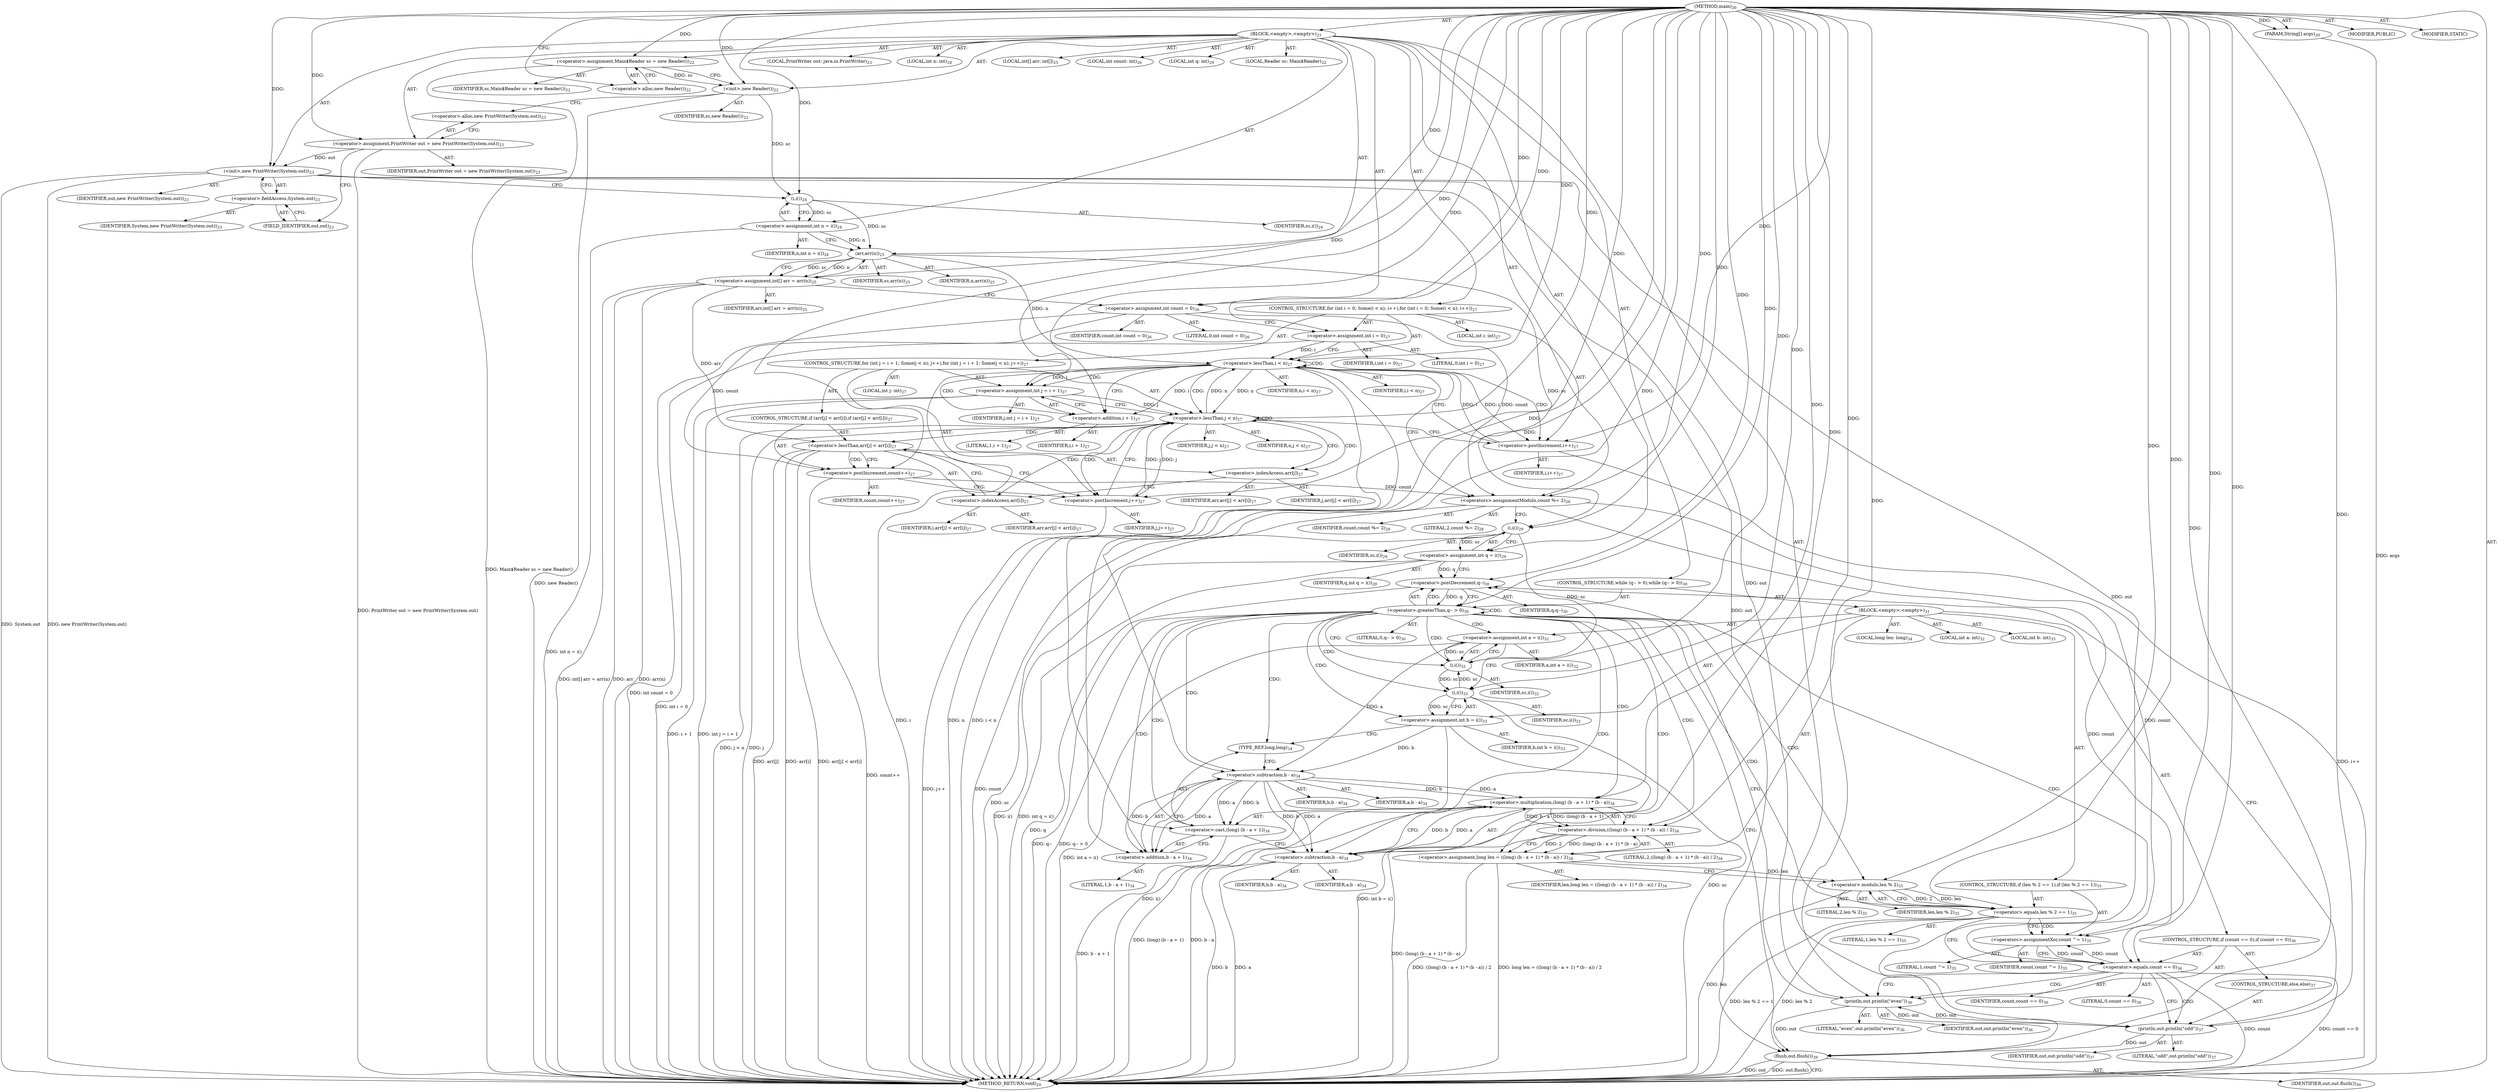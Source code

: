 digraph "main" {  
"70" [label = <(METHOD,main)<SUB>20</SUB>> ]
"71" [label = <(PARAM,String[] args)<SUB>20</SUB>> ]
"72" [label = <(BLOCK,&lt;empty&gt;,&lt;empty&gt;)<SUB>21</SUB>> ]
"18" [label = <(LOCAL,Reader sc: Main$Reader)<SUB>22</SUB>> ]
"73" [label = <(&lt;operator&gt;.assignment,Main$Reader sc = new Reader())<SUB>22</SUB>> ]
"74" [label = <(IDENTIFIER,sc,Main$Reader sc = new Reader())<SUB>22</SUB>> ]
"75" [label = <(&lt;operator&gt;.alloc,new Reader())<SUB>22</SUB>> ]
"76" [label = <(&lt;init&gt;,new Reader())<SUB>22</SUB>> ]
"17" [label = <(IDENTIFIER,sc,new Reader())<SUB>22</SUB>> ]
"20" [label = <(LOCAL,PrintWriter out: java.io.PrintWriter)<SUB>23</SUB>> ]
"77" [label = <(&lt;operator&gt;.assignment,PrintWriter out = new PrintWriter(System.out))<SUB>23</SUB>> ]
"78" [label = <(IDENTIFIER,out,PrintWriter out = new PrintWriter(System.out))<SUB>23</SUB>> ]
"79" [label = <(&lt;operator&gt;.alloc,new PrintWriter(System.out))<SUB>23</SUB>> ]
"80" [label = <(&lt;init&gt;,new PrintWriter(System.out))<SUB>23</SUB>> ]
"19" [label = <(IDENTIFIER,out,new PrintWriter(System.out))<SUB>23</SUB>> ]
"81" [label = <(&lt;operator&gt;.fieldAccess,System.out)<SUB>23</SUB>> ]
"82" [label = <(IDENTIFIER,System,new PrintWriter(System.out))<SUB>23</SUB>> ]
"83" [label = <(FIELD_IDENTIFIER,out,out)<SUB>23</SUB>> ]
"84" [label = <(LOCAL,int n: int)<SUB>24</SUB>> ]
"85" [label = <(&lt;operator&gt;.assignment,int n = i())<SUB>24</SUB>> ]
"86" [label = <(IDENTIFIER,n,int n = i())<SUB>24</SUB>> ]
"87" [label = <(i,i())<SUB>24</SUB>> ]
"88" [label = <(IDENTIFIER,sc,i())<SUB>24</SUB>> ]
"89" [label = <(LOCAL,int[] arr: int[])<SUB>25</SUB>> ]
"90" [label = <(&lt;operator&gt;.assignment,int[] arr = arr(n))<SUB>25</SUB>> ]
"91" [label = <(IDENTIFIER,arr,int[] arr = arr(n))<SUB>25</SUB>> ]
"92" [label = <(arr,arr(n))<SUB>25</SUB>> ]
"93" [label = <(IDENTIFIER,sc,arr(n))<SUB>25</SUB>> ]
"94" [label = <(IDENTIFIER,n,arr(n))<SUB>25</SUB>> ]
"95" [label = <(LOCAL,int count: int)<SUB>26</SUB>> ]
"96" [label = <(&lt;operator&gt;.assignment,int count = 0)<SUB>26</SUB>> ]
"97" [label = <(IDENTIFIER,count,int count = 0)<SUB>26</SUB>> ]
"98" [label = <(LITERAL,0,int count = 0)<SUB>26</SUB>> ]
"99" [label = <(CONTROL_STRUCTURE,for (int i = 0; Some(i &lt; n); i++),for (int i = 0; Some(i &lt; n); i++))<SUB>27</SUB>> ]
"100" [label = <(LOCAL,int i: int)<SUB>27</SUB>> ]
"101" [label = <(&lt;operator&gt;.assignment,int i = 0)<SUB>27</SUB>> ]
"102" [label = <(IDENTIFIER,i,int i = 0)<SUB>27</SUB>> ]
"103" [label = <(LITERAL,0,int i = 0)<SUB>27</SUB>> ]
"104" [label = <(&lt;operator&gt;.lessThan,i &lt; n)<SUB>27</SUB>> ]
"105" [label = <(IDENTIFIER,i,i &lt; n)<SUB>27</SUB>> ]
"106" [label = <(IDENTIFIER,n,i &lt; n)<SUB>27</SUB>> ]
"107" [label = <(&lt;operator&gt;.postIncrement,i++)<SUB>27</SUB>> ]
"108" [label = <(IDENTIFIER,i,i++)<SUB>27</SUB>> ]
"109" [label = <(CONTROL_STRUCTURE,for (int j = i + 1; Some(j &lt; n); j++),for (int j = i + 1; Some(j &lt; n); j++))<SUB>27</SUB>> ]
"110" [label = <(LOCAL,int j: int)<SUB>27</SUB>> ]
"111" [label = <(&lt;operator&gt;.assignment,int j = i + 1)<SUB>27</SUB>> ]
"112" [label = <(IDENTIFIER,j,int j = i + 1)<SUB>27</SUB>> ]
"113" [label = <(&lt;operator&gt;.addition,i + 1)<SUB>27</SUB>> ]
"114" [label = <(IDENTIFIER,i,i + 1)<SUB>27</SUB>> ]
"115" [label = <(LITERAL,1,i + 1)<SUB>27</SUB>> ]
"116" [label = <(&lt;operator&gt;.lessThan,j &lt; n)<SUB>27</SUB>> ]
"117" [label = <(IDENTIFIER,j,j &lt; n)<SUB>27</SUB>> ]
"118" [label = <(IDENTIFIER,n,j &lt; n)<SUB>27</SUB>> ]
"119" [label = <(&lt;operator&gt;.postIncrement,j++)<SUB>27</SUB>> ]
"120" [label = <(IDENTIFIER,j,j++)<SUB>27</SUB>> ]
"121" [label = <(CONTROL_STRUCTURE,if (arr[j] &lt; arr[i]),if (arr[j] &lt; arr[i]))<SUB>27</SUB>> ]
"122" [label = <(&lt;operator&gt;.lessThan,arr[j] &lt; arr[i])<SUB>27</SUB>> ]
"123" [label = <(&lt;operator&gt;.indexAccess,arr[j])<SUB>27</SUB>> ]
"124" [label = <(IDENTIFIER,arr,arr[j] &lt; arr[i])<SUB>27</SUB>> ]
"125" [label = <(IDENTIFIER,j,arr[j] &lt; arr[i])<SUB>27</SUB>> ]
"126" [label = <(&lt;operator&gt;.indexAccess,arr[i])<SUB>27</SUB>> ]
"127" [label = <(IDENTIFIER,arr,arr[j] &lt; arr[i])<SUB>27</SUB>> ]
"128" [label = <(IDENTIFIER,i,arr[j] &lt; arr[i])<SUB>27</SUB>> ]
"129" [label = <(&lt;operator&gt;.postIncrement,count++)<SUB>27</SUB>> ]
"130" [label = <(IDENTIFIER,count,count++)<SUB>27</SUB>> ]
"131" [label = <(&lt;operators&gt;.assignmentModulo,count %= 2)<SUB>28</SUB>> ]
"132" [label = <(IDENTIFIER,count,count %= 2)<SUB>28</SUB>> ]
"133" [label = <(LITERAL,2,count %= 2)<SUB>28</SUB>> ]
"134" [label = <(LOCAL,int q: int)<SUB>29</SUB>> ]
"135" [label = <(&lt;operator&gt;.assignment,int q = i())<SUB>29</SUB>> ]
"136" [label = <(IDENTIFIER,q,int q = i())<SUB>29</SUB>> ]
"137" [label = <(i,i())<SUB>29</SUB>> ]
"138" [label = <(IDENTIFIER,sc,i())<SUB>29</SUB>> ]
"139" [label = <(CONTROL_STRUCTURE,while (q-- &gt; 0),while (q-- &gt; 0))<SUB>30</SUB>> ]
"140" [label = <(&lt;operator&gt;.greaterThan,q-- &gt; 0)<SUB>30</SUB>> ]
"141" [label = <(&lt;operator&gt;.postDecrement,q--)<SUB>30</SUB>> ]
"142" [label = <(IDENTIFIER,q,q--)<SUB>30</SUB>> ]
"143" [label = <(LITERAL,0,q-- &gt; 0)<SUB>30</SUB>> ]
"144" [label = <(BLOCK,&lt;empty&gt;,&lt;empty&gt;)<SUB>31</SUB>> ]
"145" [label = <(LOCAL,int a: int)<SUB>32</SUB>> ]
"146" [label = <(&lt;operator&gt;.assignment,int a = i())<SUB>32</SUB>> ]
"147" [label = <(IDENTIFIER,a,int a = i())<SUB>32</SUB>> ]
"148" [label = <(i,i())<SUB>32</SUB>> ]
"149" [label = <(IDENTIFIER,sc,i())<SUB>32</SUB>> ]
"150" [label = <(LOCAL,int b: int)<SUB>33</SUB>> ]
"151" [label = <(&lt;operator&gt;.assignment,int b = i())<SUB>33</SUB>> ]
"152" [label = <(IDENTIFIER,b,int b = i())<SUB>33</SUB>> ]
"153" [label = <(i,i())<SUB>33</SUB>> ]
"154" [label = <(IDENTIFIER,sc,i())<SUB>33</SUB>> ]
"155" [label = <(LOCAL,long len: long)<SUB>34</SUB>> ]
"156" [label = <(&lt;operator&gt;.assignment,long len = ((long) (b - a + 1) * (b - a)) / 2)<SUB>34</SUB>> ]
"157" [label = <(IDENTIFIER,len,long len = ((long) (b - a + 1) * (b - a)) / 2)<SUB>34</SUB>> ]
"158" [label = <(&lt;operator&gt;.division,((long) (b - a + 1) * (b - a)) / 2)<SUB>34</SUB>> ]
"159" [label = <(&lt;operator&gt;.multiplication,(long) (b - a + 1) * (b - a))<SUB>34</SUB>> ]
"160" [label = <(&lt;operator&gt;.cast,(long) (b - a + 1))<SUB>34</SUB>> ]
"161" [label = <(TYPE_REF,long,long)<SUB>34</SUB>> ]
"162" [label = <(&lt;operator&gt;.addition,b - a + 1)<SUB>34</SUB>> ]
"163" [label = <(&lt;operator&gt;.subtraction,b - a)<SUB>34</SUB>> ]
"164" [label = <(IDENTIFIER,b,b - a)<SUB>34</SUB>> ]
"165" [label = <(IDENTIFIER,a,b - a)<SUB>34</SUB>> ]
"166" [label = <(LITERAL,1,b - a + 1)<SUB>34</SUB>> ]
"167" [label = <(&lt;operator&gt;.subtraction,b - a)<SUB>34</SUB>> ]
"168" [label = <(IDENTIFIER,b,b - a)<SUB>34</SUB>> ]
"169" [label = <(IDENTIFIER,a,b - a)<SUB>34</SUB>> ]
"170" [label = <(LITERAL,2,((long) (b - a + 1) * (b - a)) / 2)<SUB>34</SUB>> ]
"171" [label = <(CONTROL_STRUCTURE,if (len % 2 == 1),if (len % 2 == 1))<SUB>35</SUB>> ]
"172" [label = <(&lt;operator&gt;.equals,len % 2 == 1)<SUB>35</SUB>> ]
"173" [label = <(&lt;operator&gt;.modulo,len % 2)<SUB>35</SUB>> ]
"174" [label = <(IDENTIFIER,len,len % 2)<SUB>35</SUB>> ]
"175" [label = <(LITERAL,2,len % 2)<SUB>35</SUB>> ]
"176" [label = <(LITERAL,1,len % 2 == 1)<SUB>35</SUB>> ]
"177" [label = <(&lt;operators&gt;.assignmentXor,count ^= 1)<SUB>35</SUB>> ]
"178" [label = <(IDENTIFIER,count,count ^= 1)<SUB>35</SUB>> ]
"179" [label = <(LITERAL,1,count ^= 1)<SUB>35</SUB>> ]
"180" [label = <(CONTROL_STRUCTURE,if (count == 0),if (count == 0))<SUB>36</SUB>> ]
"181" [label = <(&lt;operator&gt;.equals,count == 0)<SUB>36</SUB>> ]
"182" [label = <(IDENTIFIER,count,count == 0)<SUB>36</SUB>> ]
"183" [label = <(LITERAL,0,count == 0)<SUB>36</SUB>> ]
"184" [label = <(println,out.println(&quot;even&quot;))<SUB>36</SUB>> ]
"185" [label = <(IDENTIFIER,out,out.println(&quot;even&quot;))<SUB>36</SUB>> ]
"186" [label = <(LITERAL,&quot;even&quot;,out.println(&quot;even&quot;))<SUB>36</SUB>> ]
"187" [label = <(CONTROL_STRUCTURE,else,else)<SUB>37</SUB>> ]
"188" [label = <(println,out.println(&quot;odd&quot;))<SUB>37</SUB>> ]
"189" [label = <(IDENTIFIER,out,out.println(&quot;odd&quot;))<SUB>37</SUB>> ]
"190" [label = <(LITERAL,&quot;odd&quot;,out.println(&quot;odd&quot;))<SUB>37</SUB>> ]
"191" [label = <(flush,out.flush())<SUB>39</SUB>> ]
"192" [label = <(IDENTIFIER,out,out.flush())<SUB>39</SUB>> ]
"193" [label = <(MODIFIER,PUBLIC)> ]
"194" [label = <(MODIFIER,STATIC)> ]
"195" [label = <(METHOD_RETURN,void)<SUB>20</SUB>> ]
  "70" -> "71"  [ label = "AST: "] 
  "70" -> "72"  [ label = "AST: "] 
  "70" -> "193"  [ label = "AST: "] 
  "70" -> "194"  [ label = "AST: "] 
  "70" -> "195"  [ label = "AST: "] 
  "72" -> "18"  [ label = "AST: "] 
  "72" -> "73"  [ label = "AST: "] 
  "72" -> "76"  [ label = "AST: "] 
  "72" -> "20"  [ label = "AST: "] 
  "72" -> "77"  [ label = "AST: "] 
  "72" -> "80"  [ label = "AST: "] 
  "72" -> "84"  [ label = "AST: "] 
  "72" -> "85"  [ label = "AST: "] 
  "72" -> "89"  [ label = "AST: "] 
  "72" -> "90"  [ label = "AST: "] 
  "72" -> "95"  [ label = "AST: "] 
  "72" -> "96"  [ label = "AST: "] 
  "72" -> "99"  [ label = "AST: "] 
  "72" -> "131"  [ label = "AST: "] 
  "72" -> "134"  [ label = "AST: "] 
  "72" -> "135"  [ label = "AST: "] 
  "72" -> "139"  [ label = "AST: "] 
  "72" -> "191"  [ label = "AST: "] 
  "73" -> "74"  [ label = "AST: "] 
  "73" -> "75"  [ label = "AST: "] 
  "76" -> "17"  [ label = "AST: "] 
  "77" -> "78"  [ label = "AST: "] 
  "77" -> "79"  [ label = "AST: "] 
  "80" -> "19"  [ label = "AST: "] 
  "80" -> "81"  [ label = "AST: "] 
  "81" -> "82"  [ label = "AST: "] 
  "81" -> "83"  [ label = "AST: "] 
  "85" -> "86"  [ label = "AST: "] 
  "85" -> "87"  [ label = "AST: "] 
  "87" -> "88"  [ label = "AST: "] 
  "90" -> "91"  [ label = "AST: "] 
  "90" -> "92"  [ label = "AST: "] 
  "92" -> "93"  [ label = "AST: "] 
  "92" -> "94"  [ label = "AST: "] 
  "96" -> "97"  [ label = "AST: "] 
  "96" -> "98"  [ label = "AST: "] 
  "99" -> "100"  [ label = "AST: "] 
  "99" -> "101"  [ label = "AST: "] 
  "99" -> "104"  [ label = "AST: "] 
  "99" -> "107"  [ label = "AST: "] 
  "99" -> "109"  [ label = "AST: "] 
  "101" -> "102"  [ label = "AST: "] 
  "101" -> "103"  [ label = "AST: "] 
  "104" -> "105"  [ label = "AST: "] 
  "104" -> "106"  [ label = "AST: "] 
  "107" -> "108"  [ label = "AST: "] 
  "109" -> "110"  [ label = "AST: "] 
  "109" -> "111"  [ label = "AST: "] 
  "109" -> "116"  [ label = "AST: "] 
  "109" -> "119"  [ label = "AST: "] 
  "109" -> "121"  [ label = "AST: "] 
  "111" -> "112"  [ label = "AST: "] 
  "111" -> "113"  [ label = "AST: "] 
  "113" -> "114"  [ label = "AST: "] 
  "113" -> "115"  [ label = "AST: "] 
  "116" -> "117"  [ label = "AST: "] 
  "116" -> "118"  [ label = "AST: "] 
  "119" -> "120"  [ label = "AST: "] 
  "121" -> "122"  [ label = "AST: "] 
  "121" -> "129"  [ label = "AST: "] 
  "122" -> "123"  [ label = "AST: "] 
  "122" -> "126"  [ label = "AST: "] 
  "123" -> "124"  [ label = "AST: "] 
  "123" -> "125"  [ label = "AST: "] 
  "126" -> "127"  [ label = "AST: "] 
  "126" -> "128"  [ label = "AST: "] 
  "129" -> "130"  [ label = "AST: "] 
  "131" -> "132"  [ label = "AST: "] 
  "131" -> "133"  [ label = "AST: "] 
  "135" -> "136"  [ label = "AST: "] 
  "135" -> "137"  [ label = "AST: "] 
  "137" -> "138"  [ label = "AST: "] 
  "139" -> "140"  [ label = "AST: "] 
  "139" -> "144"  [ label = "AST: "] 
  "140" -> "141"  [ label = "AST: "] 
  "140" -> "143"  [ label = "AST: "] 
  "141" -> "142"  [ label = "AST: "] 
  "144" -> "145"  [ label = "AST: "] 
  "144" -> "146"  [ label = "AST: "] 
  "144" -> "150"  [ label = "AST: "] 
  "144" -> "151"  [ label = "AST: "] 
  "144" -> "155"  [ label = "AST: "] 
  "144" -> "156"  [ label = "AST: "] 
  "144" -> "171"  [ label = "AST: "] 
  "144" -> "180"  [ label = "AST: "] 
  "146" -> "147"  [ label = "AST: "] 
  "146" -> "148"  [ label = "AST: "] 
  "148" -> "149"  [ label = "AST: "] 
  "151" -> "152"  [ label = "AST: "] 
  "151" -> "153"  [ label = "AST: "] 
  "153" -> "154"  [ label = "AST: "] 
  "156" -> "157"  [ label = "AST: "] 
  "156" -> "158"  [ label = "AST: "] 
  "158" -> "159"  [ label = "AST: "] 
  "158" -> "170"  [ label = "AST: "] 
  "159" -> "160"  [ label = "AST: "] 
  "159" -> "167"  [ label = "AST: "] 
  "160" -> "161"  [ label = "AST: "] 
  "160" -> "162"  [ label = "AST: "] 
  "162" -> "163"  [ label = "AST: "] 
  "162" -> "166"  [ label = "AST: "] 
  "163" -> "164"  [ label = "AST: "] 
  "163" -> "165"  [ label = "AST: "] 
  "167" -> "168"  [ label = "AST: "] 
  "167" -> "169"  [ label = "AST: "] 
  "171" -> "172"  [ label = "AST: "] 
  "171" -> "177"  [ label = "AST: "] 
  "172" -> "173"  [ label = "AST: "] 
  "172" -> "176"  [ label = "AST: "] 
  "173" -> "174"  [ label = "AST: "] 
  "173" -> "175"  [ label = "AST: "] 
  "177" -> "178"  [ label = "AST: "] 
  "177" -> "179"  [ label = "AST: "] 
  "180" -> "181"  [ label = "AST: "] 
  "180" -> "184"  [ label = "AST: "] 
  "180" -> "187"  [ label = "AST: "] 
  "181" -> "182"  [ label = "AST: "] 
  "181" -> "183"  [ label = "AST: "] 
  "184" -> "185"  [ label = "AST: "] 
  "184" -> "186"  [ label = "AST: "] 
  "187" -> "188"  [ label = "AST: "] 
  "188" -> "189"  [ label = "AST: "] 
  "188" -> "190"  [ label = "AST: "] 
  "191" -> "192"  [ label = "AST: "] 
  "73" -> "76"  [ label = "CFG: "] 
  "76" -> "79"  [ label = "CFG: "] 
  "77" -> "83"  [ label = "CFG: "] 
  "80" -> "87"  [ label = "CFG: "] 
  "85" -> "92"  [ label = "CFG: "] 
  "90" -> "96"  [ label = "CFG: "] 
  "96" -> "101"  [ label = "CFG: "] 
  "131" -> "137"  [ label = "CFG: "] 
  "135" -> "141"  [ label = "CFG: "] 
  "191" -> "195"  [ label = "CFG: "] 
  "75" -> "73"  [ label = "CFG: "] 
  "79" -> "77"  [ label = "CFG: "] 
  "81" -> "80"  [ label = "CFG: "] 
  "87" -> "85"  [ label = "CFG: "] 
  "92" -> "90"  [ label = "CFG: "] 
  "101" -> "104"  [ label = "CFG: "] 
  "104" -> "113"  [ label = "CFG: "] 
  "104" -> "131"  [ label = "CFG: "] 
  "107" -> "104"  [ label = "CFG: "] 
  "137" -> "135"  [ label = "CFG: "] 
  "140" -> "148"  [ label = "CFG: "] 
  "140" -> "191"  [ label = "CFG: "] 
  "83" -> "81"  [ label = "CFG: "] 
  "111" -> "116"  [ label = "CFG: "] 
  "116" -> "123"  [ label = "CFG: "] 
  "116" -> "107"  [ label = "CFG: "] 
  "119" -> "116"  [ label = "CFG: "] 
  "141" -> "140"  [ label = "CFG: "] 
  "146" -> "153"  [ label = "CFG: "] 
  "151" -> "161"  [ label = "CFG: "] 
  "156" -> "173"  [ label = "CFG: "] 
  "113" -> "111"  [ label = "CFG: "] 
  "122" -> "129"  [ label = "CFG: "] 
  "122" -> "119"  [ label = "CFG: "] 
  "129" -> "119"  [ label = "CFG: "] 
  "148" -> "146"  [ label = "CFG: "] 
  "153" -> "151"  [ label = "CFG: "] 
  "158" -> "156"  [ label = "CFG: "] 
  "172" -> "177"  [ label = "CFG: "] 
  "172" -> "181"  [ label = "CFG: "] 
  "177" -> "181"  [ label = "CFG: "] 
  "181" -> "184"  [ label = "CFG: "] 
  "181" -> "188"  [ label = "CFG: "] 
  "184" -> "141"  [ label = "CFG: "] 
  "123" -> "126"  [ label = "CFG: "] 
  "126" -> "122"  [ label = "CFG: "] 
  "159" -> "158"  [ label = "CFG: "] 
  "173" -> "172"  [ label = "CFG: "] 
  "188" -> "141"  [ label = "CFG: "] 
  "160" -> "167"  [ label = "CFG: "] 
  "167" -> "159"  [ label = "CFG: "] 
  "161" -> "163"  [ label = "CFG: "] 
  "162" -> "160"  [ label = "CFG: "] 
  "163" -> "162"  [ label = "CFG: "] 
  "70" -> "75"  [ label = "CFG: "] 
  "71" -> "195"  [ label = "DDG: args"] 
  "73" -> "195"  [ label = "DDG: Main$Reader sc = new Reader()"] 
  "76" -> "195"  [ label = "DDG: new Reader()"] 
  "77" -> "195"  [ label = "DDG: PrintWriter out = new PrintWriter(System.out)"] 
  "80" -> "195"  [ label = "DDG: System.out"] 
  "80" -> "195"  [ label = "DDG: new PrintWriter(System.out)"] 
  "85" -> "195"  [ label = "DDG: int n = i()"] 
  "90" -> "195"  [ label = "DDG: arr"] 
  "90" -> "195"  [ label = "DDG: arr(n)"] 
  "90" -> "195"  [ label = "DDG: int[] arr = arr(n)"] 
  "96" -> "195"  [ label = "DDG: int count = 0"] 
  "101" -> "195"  [ label = "DDG: int i = 0"] 
  "104" -> "195"  [ label = "DDG: i"] 
  "104" -> "195"  [ label = "DDG: n"] 
  "104" -> "195"  [ label = "DDG: i &lt; n"] 
  "131" -> "195"  [ label = "DDG: count"] 
  "137" -> "195"  [ label = "DDG: sc"] 
  "135" -> "195"  [ label = "DDG: i()"] 
  "135" -> "195"  [ label = "DDG: int q = i()"] 
  "141" -> "195"  [ label = "DDG: q"] 
  "140" -> "195"  [ label = "DDG: q--"] 
  "140" -> "195"  [ label = "DDG: q-- &gt; 0"] 
  "191" -> "195"  [ label = "DDG: out"] 
  "191" -> "195"  [ label = "DDG: out.flush()"] 
  "146" -> "195"  [ label = "DDG: int a = i()"] 
  "153" -> "195"  [ label = "DDG: sc"] 
  "151" -> "195"  [ label = "DDG: i()"] 
  "151" -> "195"  [ label = "DDG: int b = i()"] 
  "160" -> "195"  [ label = "DDG: b - a + 1"] 
  "159" -> "195"  [ label = "DDG: (long) (b - a + 1)"] 
  "167" -> "195"  [ label = "DDG: b"] 
  "167" -> "195"  [ label = "DDG: a"] 
  "159" -> "195"  [ label = "DDG: b - a"] 
  "158" -> "195"  [ label = "DDG: (long) (b - a + 1) * (b - a)"] 
  "156" -> "195"  [ label = "DDG: ((long) (b - a + 1) * (b - a)) / 2"] 
  "156" -> "195"  [ label = "DDG: long len = ((long) (b - a + 1) * (b - a)) / 2"] 
  "173" -> "195"  [ label = "DDG: len"] 
  "172" -> "195"  [ label = "DDG: len % 2"] 
  "172" -> "195"  [ label = "DDG: len % 2 == 1"] 
  "181" -> "195"  [ label = "DDG: count"] 
  "181" -> "195"  [ label = "DDG: count == 0"] 
  "111" -> "195"  [ label = "DDG: i + 1"] 
  "111" -> "195"  [ label = "DDG: int j = i + 1"] 
  "116" -> "195"  [ label = "DDG: j"] 
  "116" -> "195"  [ label = "DDG: j &lt; n"] 
  "107" -> "195"  [ label = "DDG: i++"] 
  "122" -> "195"  [ label = "DDG: arr[j]"] 
  "122" -> "195"  [ label = "DDG: arr[i]"] 
  "122" -> "195"  [ label = "DDG: arr[j] &lt; arr[i]"] 
  "129" -> "195"  [ label = "DDG: count++"] 
  "119" -> "195"  [ label = "DDG: j++"] 
  "70" -> "71"  [ label = "DDG: "] 
  "70" -> "73"  [ label = "DDG: "] 
  "70" -> "77"  [ label = "DDG: "] 
  "87" -> "85"  [ label = "DDG: sc"] 
  "92" -> "90"  [ label = "DDG: sc"] 
  "92" -> "90"  [ label = "DDG: n"] 
  "70" -> "96"  [ label = "DDG: "] 
  "70" -> "131"  [ label = "DDG: "] 
  "137" -> "135"  [ label = "DDG: sc"] 
  "73" -> "76"  [ label = "DDG: sc"] 
  "70" -> "76"  [ label = "DDG: "] 
  "77" -> "80"  [ label = "DDG: out"] 
  "70" -> "80"  [ label = "DDG: "] 
  "70" -> "101"  [ label = "DDG: "] 
  "96" -> "131"  [ label = "DDG: count"] 
  "129" -> "131"  [ label = "DDG: count"] 
  "80" -> "191"  [ label = "DDG: out"] 
  "188" -> "191"  [ label = "DDG: out"] 
  "184" -> "191"  [ label = "DDG: out"] 
  "70" -> "191"  [ label = "DDG: "] 
  "76" -> "87"  [ label = "DDG: sc"] 
  "70" -> "87"  [ label = "DDG: "] 
  "87" -> "92"  [ label = "DDG: sc"] 
  "70" -> "92"  [ label = "DDG: "] 
  "85" -> "92"  [ label = "DDG: n"] 
  "101" -> "104"  [ label = "DDG: i"] 
  "107" -> "104"  [ label = "DDG: i"] 
  "70" -> "104"  [ label = "DDG: "] 
  "92" -> "104"  [ label = "DDG: n"] 
  "116" -> "104"  [ label = "DDG: n"] 
  "70" -> "107"  [ label = "DDG: "] 
  "104" -> "107"  [ label = "DDG: i"] 
  "104" -> "111"  [ label = "DDG: i"] 
  "70" -> "111"  [ label = "DDG: "] 
  "92" -> "137"  [ label = "DDG: sc"] 
  "70" -> "137"  [ label = "DDG: "] 
  "141" -> "140"  [ label = "DDG: q"] 
  "70" -> "140"  [ label = "DDG: "] 
  "148" -> "146"  [ label = "DDG: sc"] 
  "153" -> "151"  [ label = "DDG: sc"] 
  "158" -> "156"  [ label = "DDG: (long) (b - a + 1) * (b - a)"] 
  "158" -> "156"  [ label = "DDG: 2"] 
  "111" -> "116"  [ label = "DDG: j"] 
  "119" -> "116"  [ label = "DDG: j"] 
  "70" -> "116"  [ label = "DDG: "] 
  "104" -> "116"  [ label = "DDG: n"] 
  "116" -> "119"  [ label = "DDG: j"] 
  "70" -> "119"  [ label = "DDG: "] 
  "135" -> "141"  [ label = "DDG: q"] 
  "70" -> "141"  [ label = "DDG: "] 
  "70" -> "177"  [ label = "DDG: "] 
  "104" -> "113"  [ label = "DDG: i"] 
  "70" -> "113"  [ label = "DDG: "] 
  "90" -> "122"  [ label = "DDG: arr"] 
  "96" -> "129"  [ label = "DDG: count"] 
  "70" -> "129"  [ label = "DDG: "] 
  "137" -> "148"  [ label = "DDG: sc"] 
  "153" -> "148"  [ label = "DDG: sc"] 
  "70" -> "148"  [ label = "DDG: "] 
  "148" -> "153"  [ label = "DDG: sc"] 
  "70" -> "153"  [ label = "DDG: "] 
  "159" -> "158"  [ label = "DDG: (long) (b - a + 1)"] 
  "159" -> "158"  [ label = "DDG: b - a"] 
  "70" -> "158"  [ label = "DDG: "] 
  "173" -> "172"  [ label = "DDG: len"] 
  "173" -> "172"  [ label = "DDG: 2"] 
  "70" -> "172"  [ label = "DDG: "] 
  "131" -> "177"  [ label = "DDG: count"] 
  "181" -> "177"  [ label = "DDG: count"] 
  "131" -> "181"  [ label = "DDG: count"] 
  "177" -> "181"  [ label = "DDG: count"] 
  "70" -> "181"  [ label = "DDG: "] 
  "80" -> "184"  [ label = "DDG: out"] 
  "188" -> "184"  [ label = "DDG: out"] 
  "70" -> "184"  [ label = "DDG: "] 
  "70" -> "159"  [ label = "DDG: "] 
  "163" -> "159"  [ label = "DDG: b"] 
  "163" -> "159"  [ label = "DDG: a"] 
  "167" -> "159"  [ label = "DDG: b"] 
  "167" -> "159"  [ label = "DDG: a"] 
  "156" -> "173"  [ label = "DDG: len"] 
  "70" -> "173"  [ label = "DDG: "] 
  "80" -> "188"  [ label = "DDG: out"] 
  "184" -> "188"  [ label = "DDG: out"] 
  "70" -> "188"  [ label = "DDG: "] 
  "70" -> "160"  [ label = "DDG: "] 
  "163" -> "160"  [ label = "DDG: b"] 
  "163" -> "160"  [ label = "DDG: a"] 
  "163" -> "167"  [ label = "DDG: b"] 
  "70" -> "167"  [ label = "DDG: "] 
  "163" -> "167"  [ label = "DDG: a"] 
  "163" -> "162"  [ label = "DDG: b"] 
  "163" -> "162"  [ label = "DDG: a"] 
  "70" -> "162"  [ label = "DDG: "] 
  "151" -> "163"  [ label = "DDG: b"] 
  "70" -> "163"  [ label = "DDG: "] 
  "146" -> "163"  [ label = "DDG: a"] 
  "104" -> "107"  [ label = "CDG: "] 
  "104" -> "113"  [ label = "CDG: "] 
  "104" -> "116"  [ label = "CDG: "] 
  "104" -> "104"  [ label = "CDG: "] 
  "104" -> "111"  [ label = "CDG: "] 
  "140" -> "160"  [ label = "CDG: "] 
  "140" -> "141"  [ label = "CDG: "] 
  "140" -> "167"  [ label = "CDG: "] 
  "140" -> "146"  [ label = "CDG: "] 
  "140" -> "161"  [ label = "CDG: "] 
  "140" -> "163"  [ label = "CDG: "] 
  "140" -> "151"  [ label = "CDG: "] 
  "140" -> "162"  [ label = "CDG: "] 
  "140" -> "153"  [ label = "CDG: "] 
  "140" -> "159"  [ label = "CDG: "] 
  "140" -> "181"  [ label = "CDG: "] 
  "140" -> "140"  [ label = "CDG: "] 
  "140" -> "148"  [ label = "CDG: "] 
  "140" -> "173"  [ label = "CDG: "] 
  "140" -> "156"  [ label = "CDG: "] 
  "140" -> "158"  [ label = "CDG: "] 
  "140" -> "172"  [ label = "CDG: "] 
  "116" -> "116"  [ label = "CDG: "] 
  "116" -> "122"  [ label = "CDG: "] 
  "116" -> "119"  [ label = "CDG: "] 
  "116" -> "123"  [ label = "CDG: "] 
  "116" -> "126"  [ label = "CDG: "] 
  "122" -> "129"  [ label = "CDG: "] 
  "172" -> "177"  [ label = "CDG: "] 
  "181" -> "188"  [ label = "CDG: "] 
  "181" -> "184"  [ label = "CDG: "] 
}
